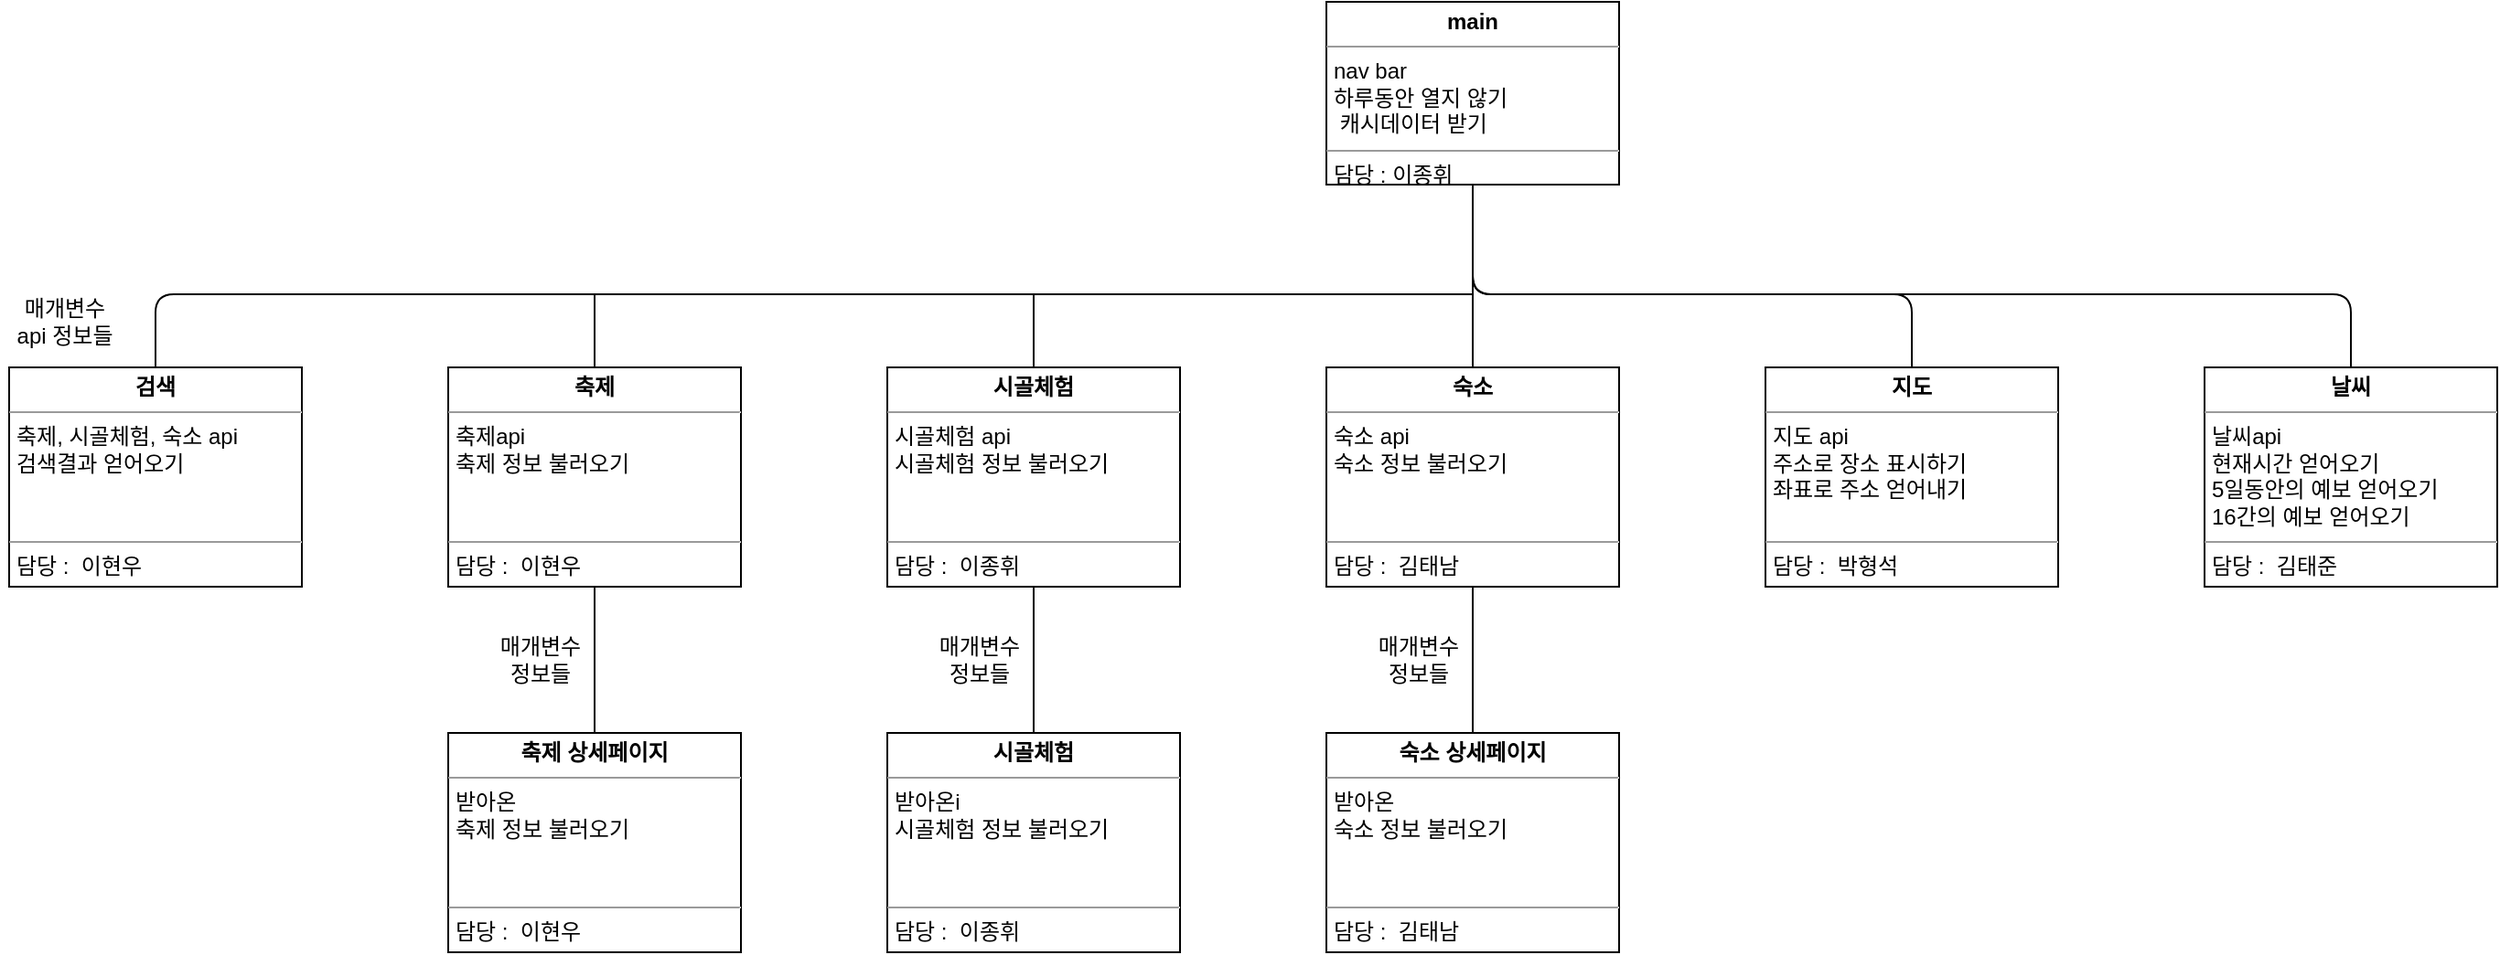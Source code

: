 <mxfile version="14.6.13" type="device"><diagram id="hahupxrm8rOjGVdtSaXc" name="Page-1"><mxGraphModel dx="2898" dy="892" grid="1" gridSize="10" guides="1" tooltips="1" connect="1" arrows="1" fold="1" page="1" pageScale="1" pageWidth="1600" pageHeight="1200" math="0" shadow="0"><root><mxCell id="0"/><mxCell id="1" parent="0"/><mxCell id="joNMHxaI-qt4NKt7_uSh-4" value="&lt;p style=&quot;margin: 0px ; margin-top: 4px ; text-align: center&quot;&gt;&lt;b&gt;main&lt;/b&gt;&lt;/p&gt;&lt;hr size=&quot;1&quot;&gt;&lt;p style=&quot;margin: 0px ; margin-left: 4px&quot;&gt;&lt;span&gt;nav bar&lt;/span&gt;&lt;br&gt;&lt;/p&gt;&lt;p style=&quot;margin: 0px ; margin-left: 4px&quot;&gt;하루동안 열지 않기&lt;/p&gt;&lt;p style=&quot;margin: 0px ; margin-left: 4px&quot;&gt;&amp;nbsp;캐시데이터 받기&lt;/p&gt;&lt;hr size=&quot;1&quot;&gt;&lt;p style=&quot;margin: 0px ; margin-left: 4px&quot;&gt;담당 : 이종휘&lt;/p&gt;" style="verticalAlign=top;align=left;overflow=fill;fontSize=12;fontFamily=Helvetica;html=1;" parent="1" vertex="1"><mxGeometry x="680" y="40" width="160" height="100" as="geometry"/></mxCell><mxCell id="joNMHxaI-qt4NKt7_uSh-5" value="&lt;p style=&quot;margin: 0px ; margin-top: 4px ; text-align: center&quot;&gt;&lt;b&gt;날씨&lt;/b&gt;&lt;/p&gt;&lt;hr size=&quot;1&quot;&gt;&lt;p style=&quot;margin: 0px ; margin-left: 4px&quot;&gt;&lt;span&gt;날씨api&amp;nbsp;&lt;/span&gt;&lt;br&gt;&lt;/p&gt;&lt;p style=&quot;margin: 0px ; margin-left: 4px&quot;&gt;&lt;br&gt;&lt;/p&gt;&lt;p style=&quot;margin: 0px ; margin-left: 4px&quot;&gt;&lt;br&gt;&lt;/p&gt;&lt;p style=&quot;margin: 0px ; margin-left: 4px&quot;&gt;&lt;br&gt;&lt;/p&gt;&lt;hr size=&quot;1&quot;&gt;&lt;p style=&quot;margin: 0px ; margin-left: 4px&quot;&gt;담당 :&amp;nbsp;&lt;/p&gt;" style="verticalAlign=top;align=left;overflow=fill;fontSize=12;fontFamily=Helvetica;html=1;" parent="1" vertex="1"><mxGeometry x="200" y="240" width="160" height="120" as="geometry"/></mxCell><mxCell id="joNMHxaI-qt4NKt7_uSh-6" value="&lt;p style=&quot;margin: 0px ; margin-top: 4px ; text-align: center&quot;&gt;&lt;b&gt;축제&lt;/b&gt;&lt;/p&gt;&lt;hr size=&quot;1&quot;&gt;&lt;p style=&quot;margin: 0px ; margin-left: 4px&quot;&gt;&lt;span&gt;축제api&lt;/span&gt;&lt;br&gt;&lt;/p&gt;&lt;p style=&quot;margin: 0px ; margin-left: 4px&quot;&gt;&lt;span&gt;&lt;br&gt;&lt;/span&gt;&lt;/p&gt;&lt;p style=&quot;margin: 0px ; margin-left: 4px&quot;&gt;&lt;span&gt;&lt;br&gt;&lt;/span&gt;&lt;/p&gt;&lt;p style=&quot;margin: 0px ; margin-left: 4px&quot;&gt;&lt;span&gt;&lt;br&gt;&lt;/span&gt;&lt;/p&gt;&lt;hr size=&quot;1&quot;&gt;&lt;p style=&quot;margin: 0px ; margin-left: 4px&quot;&gt;담당 :&amp;nbsp;&lt;/p&gt;" style="verticalAlign=top;align=left;overflow=fill;fontSize=12;fontFamily=Helvetica;html=1;" parent="1" vertex="1"><mxGeometry x="440" y="240" width="160" height="120" as="geometry"/></mxCell><mxCell id="joNMHxaI-qt4NKt7_uSh-8" value="&lt;p style=&quot;margin: 0px ; margin-top: 4px ; text-align: center&quot;&gt;&lt;b&gt;지도&lt;/b&gt;&lt;/p&gt;&lt;hr size=&quot;1&quot;&gt;&lt;p style=&quot;margin: 0px ; margin-left: 4px&quot;&gt;지도 api&lt;/p&gt;&lt;p style=&quot;margin: 0px ; margin-left: 4px&quot;&gt;&lt;br&gt;&lt;/p&gt;&lt;p style=&quot;margin: 0px ; margin-left: 4px&quot;&gt;&lt;br&gt;&lt;/p&gt;&lt;p style=&quot;margin: 0px ; margin-left: 4px&quot;&gt;&lt;br&gt;&lt;/p&gt;&lt;hr size=&quot;1&quot;&gt;&lt;p style=&quot;margin: 0px ; margin-left: 4px&quot;&gt;담당 :&amp;nbsp;&lt;/p&gt;" style="verticalAlign=top;align=left;overflow=fill;fontSize=12;fontFamily=Helvetica;html=1;" parent="1" vertex="1"><mxGeometry x="680" y="240" width="160" height="120" as="geometry"/></mxCell><mxCell id="joNMHxaI-qt4NKt7_uSh-9" value="&lt;p style=&quot;margin: 0px ; margin-top: 4px ; text-align: center&quot;&gt;&lt;b&gt;휴게소맛집&lt;/b&gt;&lt;/p&gt;&lt;hr size=&quot;1&quot;&gt;&lt;p style=&quot;margin: 0px ; margin-left: 4px&quot;&gt;교통량 api&lt;/p&gt;&lt;p style=&quot;margin: 0px ; margin-left: 4px&quot;&gt;&lt;br&gt;&lt;/p&gt;&lt;p style=&quot;margin: 0px ; margin-left: 4px&quot;&gt;&lt;br&gt;&lt;/p&gt;&lt;p style=&quot;margin: 0px ; margin-left: 4px&quot;&gt;&lt;br&gt;&lt;/p&gt;&lt;hr size=&quot;1&quot;&gt;&lt;p style=&quot;margin: 0px ; margin-left: 4px&quot;&gt;담당 :&amp;nbsp;&lt;/p&gt;" style="verticalAlign=top;align=left;overflow=fill;fontSize=12;fontFamily=Helvetica;html=1;" parent="1" vertex="1"><mxGeometry x="920" y="240" width="160" height="120" as="geometry"/></mxCell><mxCell id="joNMHxaI-qt4NKt7_uSh-10" value="&lt;p style=&quot;margin: 0px ; margin-top: 4px ; text-align: center&quot;&gt;&lt;b&gt;숙소&lt;/b&gt;&lt;/p&gt;&lt;hr size=&quot;1&quot;&gt;&lt;p style=&quot;margin: 0px ; margin-left: 4px&quot;&gt;&lt;span&gt;숙소 api&lt;/span&gt;&lt;br&gt;&lt;/p&gt;&lt;p style=&quot;margin: 0px ; margin-left: 4px&quot;&gt;&lt;br&gt;&lt;/p&gt;&lt;p style=&quot;margin: 0px ; margin-left: 4px&quot;&gt;&lt;br&gt;&lt;/p&gt;&lt;hr size=&quot;1&quot;&gt;&lt;p style=&quot;margin: 0px ; margin-left: 4px&quot;&gt;담당 :&amp;nbsp;&lt;/p&gt;" style="verticalAlign=top;align=left;overflow=fill;fontSize=12;fontFamily=Helvetica;html=1;" parent="1" vertex="1"><mxGeometry x="1160" y="240" width="160" height="120" as="geometry"/></mxCell><mxCell id="joNMHxaI-qt4NKt7_uSh-11" value="" style="endArrow=none;html=1;rounded=0;exitX=0.5;exitY=0;exitDx=0;exitDy=0;entryX=0.5;entryY=1;entryDx=0;entryDy=0;" parent="1" source="joNMHxaI-qt4NKt7_uSh-5" target="joNMHxaI-qt4NKt7_uSh-4" edge="1"><mxGeometry relative="1" as="geometry"><mxPoint x="700" y="430" as="sourcePoint"/><mxPoint x="860" y="430" as="targetPoint"/><Array as="points"><mxPoint x="280" y="200"/><mxPoint x="760" y="200"/></Array></mxGeometry></mxCell><mxCell id="joNMHxaI-qt4NKt7_uSh-13" value="" style="endArrow=none;html=1;rounded=0;exitX=0.5;exitY=1;exitDx=0;exitDy=0;entryX=0.5;entryY=1;entryDx=0;entryDy=0;" parent="1" target="joNMHxaI-qt4NKt7_uSh-4" edge="1"><mxGeometry relative="1" as="geometry"><mxPoint x="520" y="240" as="sourcePoint"/><mxPoint x="1000" y="140" as="targetPoint"/><Array as="points"><mxPoint x="520" y="200"/><mxPoint x="760" y="200"/></Array></mxGeometry></mxCell><mxCell id="joNMHxaI-qt4NKt7_uSh-15" value="" style="endArrow=none;html=1;rounded=0;exitX=0.5;exitY=0;exitDx=0;exitDy=0;" parent="1" edge="1"><mxGeometry relative="1" as="geometry"><mxPoint x="760" y="240" as="sourcePoint"/><mxPoint x="760" y="150" as="targetPoint"/><Array as="points"><mxPoint x="760" y="200"/></Array></mxGeometry></mxCell><mxCell id="joNMHxaI-qt4NKt7_uSh-23" value="" style="endArrow=none;html=1;entryX=0.5;entryY=1;entryDx=0;entryDy=0;exitX=0.5;exitY=0;exitDx=0;exitDy=0;" parent="1" source="joNMHxaI-qt4NKt7_uSh-9" target="joNMHxaI-qt4NKt7_uSh-4" edge="1"><mxGeometry width="50" height="50" relative="1" as="geometry"><mxPoint x="880" y="210" as="sourcePoint"/><mxPoint x="930" y="160" as="targetPoint"/><Array as="points"><mxPoint x="1000" y="200"/><mxPoint x="760" y="200"/></Array></mxGeometry></mxCell><mxCell id="joNMHxaI-qt4NKt7_uSh-24" value="" style="endArrow=none;html=1;entryX=0.5;entryY=1;entryDx=0;entryDy=0;exitX=0.5;exitY=0;exitDx=0;exitDy=0;" parent="1" target="joNMHxaI-qt4NKt7_uSh-4" edge="1"><mxGeometry width="50" height="50" relative="1" as="geometry"><mxPoint x="1240" y="240" as="sourcePoint"/><mxPoint x="1000" y="140" as="targetPoint"/><Array as="points"><mxPoint x="1240" y="200"/><mxPoint x="760" y="200"/></Array></mxGeometry></mxCell><mxCell id="joNMHxaI-qt4NKt7_uSh-25" value="&lt;p style=&quot;margin: 0px ; margin-top: 4px ; text-align: center&quot;&gt;&lt;b&gt;시골체험&lt;/b&gt;&lt;/p&gt;&lt;hr size=&quot;1&quot;&gt;&lt;p style=&quot;margin: 0px ; margin-left: 4px&quot;&gt;&lt;span&gt;시골체험 api&lt;/span&gt;&lt;br&gt;&lt;/p&gt;&lt;p style=&quot;margin: 0px ; margin-left: 4px&quot;&gt;&lt;br&gt;&lt;/p&gt;&lt;p style=&quot;margin: 0px ; margin-left: 4px&quot;&gt;&lt;br&gt;&lt;/p&gt;&lt;hr size=&quot;1&quot;&gt;&lt;p style=&quot;margin: 0px ; margin-left: 4px&quot;&gt;담당 :&amp;nbsp;&lt;/p&gt;" style="verticalAlign=top;align=left;overflow=fill;fontSize=12;fontFamily=Helvetica;html=1;" parent="1" vertex="1"><mxGeometry x="920" y="240" width="160" height="120" as="geometry"/></mxCell><mxCell id="tAMJWOrri6onlTd4jiRb-1" value="&lt;p style=&quot;margin: 0px ; margin-top: 4px ; text-align: center&quot;&gt;&lt;b&gt;날씨&lt;/b&gt;&lt;/p&gt;&lt;hr size=&quot;1&quot;&gt;&lt;p style=&quot;margin: 0px ; margin-left: 4px&quot;&gt;&lt;span&gt;날씨api&amp;nbsp;&lt;/span&gt;&lt;br&gt;&lt;/p&gt;&lt;p style=&quot;margin: 0px ; margin-left: 4px&quot;&gt;&lt;br&gt;&lt;/p&gt;&lt;p style=&quot;margin: 0px ; margin-left: 4px&quot;&gt;&lt;br&gt;&lt;/p&gt;&lt;p style=&quot;margin: 0px ; margin-left: 4px&quot;&gt;&lt;br&gt;&lt;/p&gt;&lt;hr size=&quot;1&quot;&gt;&lt;p style=&quot;margin: 0px ; margin-left: 4px&quot;&gt;담당 :&amp;nbsp;&lt;/p&gt;" style="verticalAlign=top;align=left;overflow=fill;fontSize=12;fontFamily=Helvetica;html=1;" parent="1" vertex="1"><mxGeometry x="440" y="240" width="160" height="120" as="geometry"/></mxCell><mxCell id="tAMJWOrri6onlTd4jiRb-2" value="&lt;p style=&quot;margin: 0px ; margin-top: 4px ; text-align: center&quot;&gt;&lt;b&gt;축제&lt;/b&gt;&lt;/p&gt;&lt;hr size=&quot;1&quot;&gt;&lt;p style=&quot;margin: 0px ; margin-left: 4px&quot;&gt;&lt;span&gt;축제api&lt;/span&gt;&lt;br&gt;&lt;/p&gt;&lt;p style=&quot;margin: 0px ; margin-left: 4px&quot;&gt;&lt;span&gt;축제 정보 불러오기&lt;/span&gt;&lt;/p&gt;&lt;p style=&quot;margin: 0px ; margin-left: 4px&quot;&gt;&lt;span&gt;&lt;br&gt;&lt;/span&gt;&lt;/p&gt;&lt;p style=&quot;margin: 0px ; margin-left: 4px&quot;&gt;&lt;span&gt;&lt;br&gt;&lt;/span&gt;&lt;/p&gt;&lt;hr size=&quot;1&quot;&gt;&lt;p style=&quot;margin: 0px ; margin-left: 4px&quot;&gt;담당 :&amp;nbsp; 이현우&lt;/p&gt;" style="verticalAlign=top;align=left;overflow=fill;fontSize=12;fontFamily=Helvetica;html=1;" parent="1" vertex="1"><mxGeometry x="200" y="240" width="160" height="120" as="geometry"/></mxCell><mxCell id="tAMJWOrri6onlTd4jiRb-3" value="&lt;p style=&quot;margin: 0px ; margin-top: 4px ; text-align: center&quot;&gt;&lt;b&gt;날씨&lt;/b&gt;&lt;/p&gt;&lt;hr size=&quot;1&quot;&gt;&lt;p style=&quot;margin: 0px ; margin-left: 4px&quot;&gt;&lt;span&gt;날씨api&amp;nbsp;&lt;/span&gt;&lt;br&gt;&lt;/p&gt;&lt;p style=&quot;margin: 0px ; margin-left: 4px&quot;&gt;현재시간 얻어오기&lt;/p&gt;&lt;p style=&quot;margin: 0px ; margin-left: 4px&quot;&gt;5일동안의 예보 얻어오기&lt;/p&gt;&lt;p style=&quot;margin: 0px ; margin-left: 4px&quot;&gt;16간의 예보 얻어오기&lt;/p&gt;&lt;hr size=&quot;1&quot;&gt;&lt;p style=&quot;margin: 0px ; margin-left: 4px&quot;&gt;담당 :&amp;nbsp; 김태준&lt;/p&gt;" style="verticalAlign=top;align=left;overflow=fill;fontSize=12;fontFamily=Helvetica;html=1;" parent="1" vertex="1"><mxGeometry x="1160" y="240" width="160" height="120" as="geometry"/></mxCell><mxCell id="tAMJWOrri6onlTd4jiRb-4" value="&lt;p style=&quot;margin: 0px ; margin-top: 4px ; text-align: center&quot;&gt;&lt;b&gt;시골체험&lt;/b&gt;&lt;/p&gt;&lt;hr size=&quot;1&quot;&gt;&lt;p style=&quot;margin: 0px ; margin-left: 4px&quot;&gt;&lt;span&gt;시골체험 api&lt;/span&gt;&lt;br&gt;&lt;/p&gt;&lt;p style=&quot;margin: 0px 0px 0px 4px&quot;&gt;시골체험 정보 불러오기&lt;/p&gt;&lt;p style=&quot;margin: 0px ; margin-left: 4px&quot;&gt;&lt;br&gt;&lt;/p&gt;&lt;p style=&quot;margin: 0px ; margin-left: 4px&quot;&gt;&lt;br&gt;&lt;/p&gt;&lt;hr size=&quot;1&quot;&gt;&lt;p style=&quot;margin: 0px ; margin-left: 4px&quot;&gt;담당 :&amp;nbsp; 이종휘&lt;/p&gt;" style="verticalAlign=top;align=left;overflow=fill;fontSize=12;fontFamily=Helvetica;html=1;" parent="1" vertex="1"><mxGeometry x="440" y="240" width="160" height="120" as="geometry"/></mxCell><mxCell id="tAMJWOrri6onlTd4jiRb-5" value="&lt;p style=&quot;margin: 0px ; margin-top: 4px ; text-align: center&quot;&gt;&lt;b&gt;숙소&lt;/b&gt;&lt;/p&gt;&lt;hr size=&quot;1&quot;&gt;&lt;p style=&quot;margin: 0px ; margin-left: 4px&quot;&gt;&lt;span&gt;숙소 api&lt;/span&gt;&lt;br&gt;&lt;/p&gt;&lt;p style=&quot;margin: 0px ; margin-left: 4px&quot;&gt;숙소 정보 불러오기&lt;/p&gt;&lt;p style=&quot;margin: 0px ; margin-left: 4px&quot;&gt;&lt;br&gt;&lt;/p&gt;&lt;p style=&quot;margin: 0px ; margin-left: 4px&quot;&gt;&lt;br&gt;&lt;/p&gt;&lt;hr size=&quot;1&quot;&gt;&lt;p style=&quot;margin: 0px ; margin-left: 4px&quot;&gt;담당 :&amp;nbsp; 김태남&lt;/p&gt;" style="verticalAlign=top;align=left;overflow=fill;fontSize=12;fontFamily=Helvetica;html=1;" parent="1" vertex="1"><mxGeometry x="680" y="240" width="160" height="120" as="geometry"/></mxCell><mxCell id="tAMJWOrri6onlTd4jiRb-6" value="&lt;p style=&quot;margin: 0px ; margin-top: 4px ; text-align: center&quot;&gt;&lt;b&gt;지도&lt;/b&gt;&lt;/p&gt;&lt;hr size=&quot;1&quot;&gt;&lt;p style=&quot;margin: 0px ; margin-left: 4px&quot;&gt;지도 api&lt;/p&gt;&lt;p style=&quot;margin: 0px ; margin-left: 4px&quot;&gt;주소로 장소 표시하기&lt;/p&gt;&lt;p style=&quot;margin: 0px ; margin-left: 4px&quot;&gt;좌표로 주소 얻어내기&lt;/p&gt;&lt;p style=&quot;margin: 0px ; margin-left: 4px&quot;&gt;&lt;br&gt;&lt;/p&gt;&lt;hr size=&quot;1&quot;&gt;&lt;p style=&quot;margin: 0px ; margin-left: 4px&quot;&gt;담당 :&amp;nbsp; 박형석&lt;/p&gt;" style="verticalAlign=top;align=left;overflow=fill;fontSize=12;fontFamily=Helvetica;html=1;" parent="1" vertex="1"><mxGeometry x="920" y="240" width="160" height="120" as="geometry"/></mxCell><mxCell id="2RJisujC7HqpdgTlr0oS-1" value="&lt;p style=&quot;margin: 0px ; margin-top: 4px ; text-align: center&quot;&gt;&lt;b&gt;날씨&lt;/b&gt;&lt;/p&gt;&lt;hr size=&quot;1&quot;&gt;&lt;p style=&quot;margin: 0px ; margin-left: 4px&quot;&gt;&lt;span&gt;날씨api&amp;nbsp;&lt;/span&gt;&lt;br&gt;&lt;/p&gt;&lt;p style=&quot;margin: 0px ; margin-left: 4px&quot;&gt;&lt;br&gt;&lt;/p&gt;&lt;p style=&quot;margin: 0px ; margin-left: 4px&quot;&gt;&lt;br&gt;&lt;/p&gt;&lt;p style=&quot;margin: 0px ; margin-left: 4px&quot;&gt;&lt;br&gt;&lt;/p&gt;&lt;hr size=&quot;1&quot;&gt;&lt;p style=&quot;margin: 0px ; margin-left: 4px&quot;&gt;담당 :&amp;nbsp;&lt;/p&gt;" style="verticalAlign=top;align=left;overflow=fill;fontSize=12;fontFamily=Helvetica;html=1;" parent="1" vertex="1"><mxGeometry x="200" y="440" width="160" height="120" as="geometry"/></mxCell><mxCell id="2RJisujC7HqpdgTlr0oS-2" value="&lt;p style=&quot;margin: 0px ; margin-top: 4px ; text-align: center&quot;&gt;&lt;b&gt;축제&lt;/b&gt;&lt;/p&gt;&lt;hr size=&quot;1&quot;&gt;&lt;p style=&quot;margin: 0px ; margin-left: 4px&quot;&gt;&lt;span&gt;축제api&lt;/span&gt;&lt;br&gt;&lt;/p&gt;&lt;p style=&quot;margin: 0px ; margin-left: 4px&quot;&gt;&lt;span&gt;&lt;br&gt;&lt;/span&gt;&lt;/p&gt;&lt;p style=&quot;margin: 0px ; margin-left: 4px&quot;&gt;&lt;span&gt;&lt;br&gt;&lt;/span&gt;&lt;/p&gt;&lt;p style=&quot;margin: 0px ; margin-left: 4px&quot;&gt;&lt;span&gt;&lt;br&gt;&lt;/span&gt;&lt;/p&gt;&lt;hr size=&quot;1&quot;&gt;&lt;p style=&quot;margin: 0px ; margin-left: 4px&quot;&gt;담당 :&amp;nbsp;&lt;/p&gt;" style="verticalAlign=top;align=left;overflow=fill;fontSize=12;fontFamily=Helvetica;html=1;" parent="1" vertex="1"><mxGeometry x="440" y="440" width="160" height="120" as="geometry"/></mxCell><mxCell id="2RJisujC7HqpdgTlr0oS-3" value="&lt;p style=&quot;margin: 0px ; margin-top: 4px ; text-align: center&quot;&gt;&lt;b&gt;지도&lt;/b&gt;&lt;/p&gt;&lt;hr size=&quot;1&quot;&gt;&lt;p style=&quot;margin: 0px ; margin-left: 4px&quot;&gt;지도 api&lt;/p&gt;&lt;p style=&quot;margin: 0px ; margin-left: 4px&quot;&gt;&lt;br&gt;&lt;/p&gt;&lt;p style=&quot;margin: 0px ; margin-left: 4px&quot;&gt;&lt;br&gt;&lt;/p&gt;&lt;p style=&quot;margin: 0px ; margin-left: 4px&quot;&gt;&lt;br&gt;&lt;/p&gt;&lt;hr size=&quot;1&quot;&gt;&lt;p style=&quot;margin: 0px ; margin-left: 4px&quot;&gt;담당 :&amp;nbsp;&lt;/p&gt;" style="verticalAlign=top;align=left;overflow=fill;fontSize=12;fontFamily=Helvetica;html=1;" parent="1" vertex="1"><mxGeometry x="680" y="440" width="160" height="120" as="geometry"/></mxCell><mxCell id="2RJisujC7HqpdgTlr0oS-4" value="&lt;p style=&quot;margin: 0px ; margin-top: 4px ; text-align: center&quot;&gt;&lt;b&gt;날씨&lt;/b&gt;&lt;/p&gt;&lt;hr size=&quot;1&quot;&gt;&lt;p style=&quot;margin: 0px ; margin-left: 4px&quot;&gt;&lt;span&gt;날씨api&amp;nbsp;&lt;/span&gt;&lt;br&gt;&lt;/p&gt;&lt;p style=&quot;margin: 0px ; margin-left: 4px&quot;&gt;&lt;br&gt;&lt;/p&gt;&lt;p style=&quot;margin: 0px ; margin-left: 4px&quot;&gt;&lt;br&gt;&lt;/p&gt;&lt;p style=&quot;margin: 0px ; margin-left: 4px&quot;&gt;&lt;br&gt;&lt;/p&gt;&lt;hr size=&quot;1&quot;&gt;&lt;p style=&quot;margin: 0px ; margin-left: 4px&quot;&gt;담당 :&amp;nbsp;&lt;/p&gt;" style="verticalAlign=top;align=left;overflow=fill;fontSize=12;fontFamily=Helvetica;html=1;" parent="1" vertex="1"><mxGeometry x="440" y="440" width="160" height="120" as="geometry"/></mxCell><mxCell id="2RJisujC7HqpdgTlr0oS-5" value="&lt;p style=&quot;margin: 0px ; margin-top: 4px ; text-align: center&quot;&gt;&lt;b&gt;축제 상세페이지&lt;/b&gt;&lt;/p&gt;&lt;hr size=&quot;1&quot;&gt;&lt;p style=&quot;margin: 0px ; margin-left: 4px&quot;&gt;받아온&lt;/p&gt;&lt;p style=&quot;margin: 0px ; margin-left: 4px&quot;&gt;&lt;span&gt;축제 정보 불러오기&lt;/span&gt;&lt;/p&gt;&lt;p style=&quot;margin: 0px ; margin-left: 4px&quot;&gt;&lt;span&gt;&lt;br&gt;&lt;/span&gt;&lt;/p&gt;&lt;p style=&quot;margin: 0px ; margin-left: 4px&quot;&gt;&lt;span&gt;&lt;br&gt;&lt;/span&gt;&lt;/p&gt;&lt;hr size=&quot;1&quot;&gt;&lt;p style=&quot;margin: 0px ; margin-left: 4px&quot;&gt;담당 :&amp;nbsp; 이현우&lt;/p&gt;" style="verticalAlign=top;align=left;overflow=fill;fontSize=12;fontFamily=Helvetica;html=1;" parent="1" vertex="1"><mxGeometry x="200" y="440" width="160" height="120" as="geometry"/></mxCell><mxCell id="2RJisujC7HqpdgTlr0oS-6" value="&lt;p style=&quot;margin: 0px ; margin-top: 4px ; text-align: center&quot;&gt;&lt;b&gt;시골체험&lt;/b&gt;&lt;/p&gt;&lt;hr size=&quot;1&quot;&gt;&lt;p style=&quot;margin: 0px ; margin-left: 4px&quot;&gt;&lt;span&gt;받아온i&lt;/span&gt;&lt;br&gt;&lt;/p&gt;&lt;p style=&quot;margin: 0px 0px 0px 4px&quot;&gt;시골체험 정보 불러오기&lt;/p&gt;&lt;p style=&quot;margin: 0px ; margin-left: 4px&quot;&gt;&lt;br&gt;&lt;/p&gt;&lt;p style=&quot;margin: 0px ; margin-left: 4px&quot;&gt;&lt;br&gt;&lt;/p&gt;&lt;hr size=&quot;1&quot;&gt;&lt;p style=&quot;margin: 0px ; margin-left: 4px&quot;&gt;담당 :&amp;nbsp; 이종휘&lt;/p&gt;" style="verticalAlign=top;align=left;overflow=fill;fontSize=12;fontFamily=Helvetica;html=1;" parent="1" vertex="1"><mxGeometry x="440" y="440" width="160" height="120" as="geometry"/></mxCell><mxCell id="2RJisujC7HqpdgTlr0oS-7" value="&lt;p style=&quot;margin: 0px ; margin-top: 4px ; text-align: center&quot;&gt;&lt;b&gt;숙소 상세페이지&lt;/b&gt;&lt;/p&gt;&lt;hr size=&quot;1&quot;&gt;&lt;p style=&quot;margin: 0px ; margin-left: 4px&quot;&gt;&lt;span&gt;받아온&lt;/span&gt;&lt;br&gt;&lt;/p&gt;&lt;p style=&quot;margin: 0px ; margin-left: 4px&quot;&gt;숙소 정보 불러오기&lt;/p&gt;&lt;p style=&quot;margin: 0px ; margin-left: 4px&quot;&gt;&lt;br&gt;&lt;/p&gt;&lt;p style=&quot;margin: 0px ; margin-left: 4px&quot;&gt;&lt;br&gt;&lt;/p&gt;&lt;hr size=&quot;1&quot;&gt;&lt;p style=&quot;margin: 0px ; margin-left: 4px&quot;&gt;담당 :&amp;nbsp; 김태남&lt;/p&gt;" style="verticalAlign=top;align=left;overflow=fill;fontSize=12;fontFamily=Helvetica;html=1;" parent="1" vertex="1"><mxGeometry x="680" y="440" width="160" height="120" as="geometry"/></mxCell><mxCell id="2RJisujC7HqpdgTlr0oS-8" value="" style="endArrow=none;html=1;entryX=0.5;entryY=1;entryDx=0;entryDy=0;" parent="1" source="2RJisujC7HqpdgTlr0oS-7" target="tAMJWOrri6onlTd4jiRb-5" edge="1"><mxGeometry width="50" height="50" relative="1" as="geometry"><mxPoint x="650" y="480" as="sourcePoint"/><mxPoint x="700" y="430" as="targetPoint"/></mxGeometry></mxCell><mxCell id="2RJisujC7HqpdgTlr0oS-9" value="매개변수&lt;br&gt;정보들" style="text;html=1;align=center;verticalAlign=middle;resizable=0;points=[];autosize=1;strokeColor=none;" parent="1" vertex="1"><mxGeometry x="700" y="385" width="60" height="30" as="geometry"/></mxCell><mxCell id="2RJisujC7HqpdgTlr0oS-10" value="" style="endArrow=none;html=1;entryX=0.5;entryY=1;entryDx=0;entryDy=0;" parent="1" edge="1"><mxGeometry width="50" height="50" relative="1" as="geometry"><mxPoint x="520" y="440" as="sourcePoint"/><mxPoint x="520" y="360" as="targetPoint"/></mxGeometry></mxCell><mxCell id="2RJisujC7HqpdgTlr0oS-11" value="매개변수&lt;br&gt;정보들" style="text;html=1;align=center;verticalAlign=middle;resizable=0;points=[];autosize=1;strokeColor=none;" parent="1" vertex="1"><mxGeometry x="460" y="385" width="60" height="30" as="geometry"/></mxCell><mxCell id="2RJisujC7HqpdgTlr0oS-12" value="" style="endArrow=none;html=1;entryX=0.5;entryY=1;entryDx=0;entryDy=0;" parent="1" edge="1"><mxGeometry width="50" height="50" relative="1" as="geometry"><mxPoint x="280" y="440" as="sourcePoint"/><mxPoint x="280" y="360" as="targetPoint"/></mxGeometry></mxCell><mxCell id="2RJisujC7HqpdgTlr0oS-13" value="매개변수&lt;br&gt;정보들" style="text;html=1;align=center;verticalAlign=middle;resizable=0;points=[];autosize=1;strokeColor=none;" parent="1" vertex="1"><mxGeometry x="220" y="385" width="60" height="30" as="geometry"/></mxCell><mxCell id="G6TkG0Jrq1mNIQVBDo43-1" value="" style="endArrow=none;html=1;exitX=0.5;exitY=0;exitDx=0;exitDy=0;" edge="1" parent="1"><mxGeometry width="50" height="50" relative="1" as="geometry"><mxPoint x="40" y="240" as="sourcePoint"/><mxPoint x="280" y="200" as="targetPoint"/><Array as="points"><mxPoint x="40" y="200"/></Array></mxGeometry></mxCell><mxCell id="G6TkG0Jrq1mNIQVBDo43-2" value="&lt;p style=&quot;margin: 0px ; margin-top: 4px ; text-align: center&quot;&gt;&lt;b&gt;검색&lt;/b&gt;&lt;/p&gt;&lt;hr size=&quot;1&quot;&gt;&lt;p style=&quot;margin: 0px ; margin-left: 4px&quot;&gt;&lt;span&gt;축제, 시골체험, 숙소 api&amp;nbsp;&lt;/span&gt;&lt;br&gt;&lt;/p&gt;&lt;p style=&quot;margin: 0px ; margin-left: 4px&quot;&gt;검색결과 얻어오기&lt;/p&gt;&lt;p style=&quot;margin: 0px ; margin-left: 4px&quot;&gt;&lt;br&gt;&lt;/p&gt;&lt;p style=&quot;margin: 0px ; margin-left: 4px&quot;&gt;&lt;br&gt;&lt;/p&gt;&lt;hr size=&quot;1&quot;&gt;&lt;p style=&quot;margin: 0px ; margin-left: 4px&quot;&gt;담당 :&amp;nbsp; 이현우&lt;/p&gt;" style="verticalAlign=top;align=left;overflow=fill;fontSize=12;fontFamily=Helvetica;html=1;" vertex="1" parent="1"><mxGeometry x="-40" y="240" width="160" height="120" as="geometry"/></mxCell><mxCell id="G6TkG0Jrq1mNIQVBDo43-3" value="매개변수&lt;br&gt;api 정보들" style="text;html=1;align=center;verticalAlign=middle;resizable=0;points=[];autosize=1;strokeColor=none;" vertex="1" parent="1"><mxGeometry x="-45" y="200" width="70" height="30" as="geometry"/></mxCell></root></mxGraphModel></diagram></mxfile>